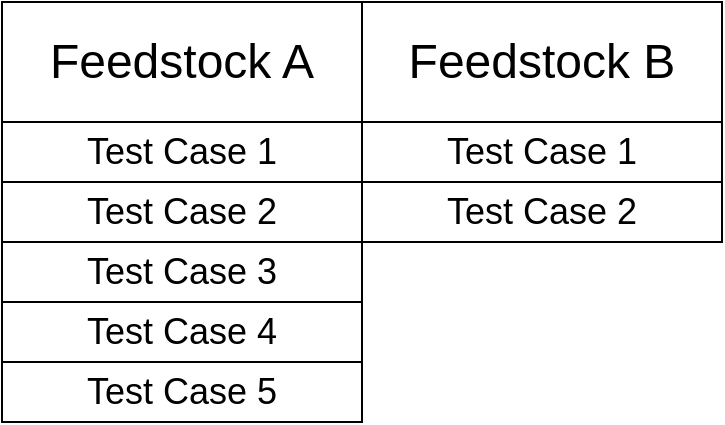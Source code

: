 <mxfile version="26.2.1" pages="3">
  <diagram name="definition-1" id="tFemIYBDGh93y24Xny5a">
    <mxGraphModel grid="1" page="1" gridSize="10" guides="1" tooltips="1" connect="1" arrows="1" fold="1" pageScale="1" pageWidth="827" pageHeight="1169" math="0" shadow="0">
      <root>
        <mxCell id="0" />
        <mxCell id="1" parent="0" />
        <mxCell id="7nfo9P92tAGmzpmhVJ9n-1" value="&lt;font style=&quot;font-size: 24px;&quot; face=&quot;Helvetica&quot;&gt;Feedstock A&lt;/font&gt;" style="rounded=0;whiteSpace=wrap;html=1;" vertex="1" parent="1">
          <mxGeometry x="170" y="90" width="180" height="60" as="geometry" />
        </mxCell>
        <mxCell id="7nfo9P92tAGmzpmhVJ9n-2" value="&lt;font style=&quot;font-size: 24px;&quot; face=&quot;Helvetica&quot;&gt;Feedstock B&lt;/font&gt;" style="rounded=0;whiteSpace=wrap;html=1;" vertex="1" parent="1">
          <mxGeometry x="350" y="90" width="180" height="60" as="geometry" />
        </mxCell>
        <mxCell id="7nfo9P92tAGmzpmhVJ9n-3" value="&lt;font style=&quot;font-size: 18px;&quot; face=&quot;Helvetica&quot;&gt;Test Case 1&lt;/font&gt;" style="rounded=0;whiteSpace=wrap;html=1;" vertex="1" parent="1">
          <mxGeometry x="170" y="150" width="180" height="30" as="geometry" />
        </mxCell>
        <mxCell id="7nfo9P92tAGmzpmhVJ9n-4" value="&lt;font style=&quot;font-size: 18px;&quot; face=&quot;Helvetica&quot;&gt;Test Case 2&lt;/font&gt;" style="rounded=0;whiteSpace=wrap;html=1;" vertex="1" parent="1">
          <mxGeometry x="170" y="180" width="180" height="30" as="geometry" />
        </mxCell>
        <mxCell id="7nfo9P92tAGmzpmhVJ9n-5" value="&lt;font style=&quot;font-size: 18px;&quot; face=&quot;Helvetica&quot;&gt;Test Case 3&lt;/font&gt;" style="rounded=0;whiteSpace=wrap;html=1;" vertex="1" parent="1">
          <mxGeometry x="170" y="210" width="180" height="30" as="geometry" />
        </mxCell>
        <mxCell id="7nfo9P92tAGmzpmhVJ9n-6" value="&lt;font style=&quot;font-size: 18px;&quot; face=&quot;Helvetica&quot;&gt;Test Case 1&lt;/font&gt;" style="rounded=0;whiteSpace=wrap;html=1;" vertex="1" parent="1">
          <mxGeometry x="350" y="150" width="180" height="30" as="geometry" />
        </mxCell>
        <mxCell id="7nfo9P92tAGmzpmhVJ9n-7" value="&lt;font style=&quot;font-size: 18px;&quot; face=&quot;Helvetica&quot;&gt;Test Case 2&lt;/font&gt;" style="rounded=0;whiteSpace=wrap;html=1;" vertex="1" parent="1">
          <mxGeometry x="350" y="180" width="180" height="30" as="geometry" />
        </mxCell>
        <mxCell id="7nfo9P92tAGmzpmhVJ9n-9" value="&lt;font style=&quot;font-size: 18px;&quot; face=&quot;Helvetica&quot;&gt;Test Case 4&lt;/font&gt;" style="rounded=0;whiteSpace=wrap;html=1;" vertex="1" parent="1">
          <mxGeometry x="170" y="240" width="180" height="30" as="geometry" />
        </mxCell>
        <mxCell id="7nfo9P92tAGmzpmhVJ9n-10" value="&lt;font style=&quot;font-size: 18px;&quot; face=&quot;Helvetica&quot;&gt;Test Case 5&lt;/font&gt;" style="rounded=0;whiteSpace=wrap;html=1;" vertex="1" parent="1">
          <mxGeometry x="170" y="270" width="180" height="30" as="geometry" />
        </mxCell>
      </root>
    </mxGraphModel>
  </diagram>
  <diagram id="DVF9HlynIdfxFiPp1heX" name="extension-2">
    <mxGraphModel grid="1" page="1" gridSize="10" guides="1" tooltips="1" connect="1" arrows="1" fold="1" pageScale="1" pageWidth="827" pageHeight="1169" math="0" shadow="0">
      <root>
        <mxCell id="0" />
        <mxCell id="1" parent="0" />
        <mxCell id="kWqnYl4Ltg1INNyz4BhD-1" value="&lt;font style=&quot;font-size: 24px;&quot; face=&quot;Helvetica&quot;&gt;Feedstock A&lt;/font&gt;" style="rounded=0;whiteSpace=wrap;html=1;" vertex="1" parent="1">
          <mxGeometry x="170" y="90" width="180" height="60" as="geometry" />
        </mxCell>
        <mxCell id="kWqnYl4Ltg1INNyz4BhD-2" value="&lt;font style=&quot;font-size: 24px;&quot; face=&quot;Helvetica&quot;&gt;Feedstock B&lt;/font&gt;" style="rounded=0;whiteSpace=wrap;html=1;" vertex="1" parent="1">
          <mxGeometry x="350" y="90" width="180" height="60" as="geometry" />
        </mxCell>
        <mxCell id="kWqnYl4Ltg1INNyz4BhD-3" value="&lt;font style=&quot;font-size: 18px;&quot; face=&quot;Helvetica&quot;&gt;Test Case 1&lt;/font&gt;" style="rounded=0;whiteSpace=wrap;html=1;" vertex="1" parent="1">
          <mxGeometry x="170" y="150" width="180" height="30" as="geometry" />
        </mxCell>
        <mxCell id="kWqnYl4Ltg1INNyz4BhD-4" value="&lt;font style=&quot;font-size: 18px;&quot; face=&quot;Helvetica&quot;&gt;Test Case 2&lt;/font&gt;" style="rounded=0;whiteSpace=wrap;html=1;" vertex="1" parent="1">
          <mxGeometry x="170" y="180" width="180" height="30" as="geometry" />
        </mxCell>
        <mxCell id="kWqnYl4Ltg1INNyz4BhD-5" value="&lt;font style=&quot;font-size: 18px;&quot; face=&quot;Helvetica&quot;&gt;Test Case 3&lt;/font&gt;" style="rounded=0;whiteSpace=wrap;html=1;" vertex="1" parent="1">
          <mxGeometry x="170" y="210" width="180" height="30" as="geometry" />
        </mxCell>
        <mxCell id="kWqnYl4Ltg1INNyz4BhD-6" value="&lt;span style=&quot;font-size: 18px;&quot;&gt;Test Case 1&lt;/span&gt;" style="rounded=0;whiteSpace=wrap;html=1;" vertex="1" parent="1">
          <mxGeometry x="350" y="150" width="180" height="30" as="geometry" />
        </mxCell>
        <mxCell id="kWqnYl4Ltg1INNyz4BhD-7" value="&lt;span style=&quot;font-size: 18px;&quot;&gt;Test Case 2&lt;/span&gt;" style="rounded=0;whiteSpace=wrap;html=1;" vertex="1" parent="1">
          <mxGeometry x="350" y="180" width="180" height="30" as="geometry" />
        </mxCell>
        <mxCell id="kWqnYl4Ltg1INNyz4BhD-8" value="&lt;span style=&quot;font-size: 18px;&quot;&gt;Test Case 4&lt;/span&gt;" style="rounded=0;whiteSpace=wrap;html=1;" vertex="1" parent="1">
          <mxGeometry x="170" y="240" width="180" height="30" as="geometry" />
        </mxCell>
        <mxCell id="kWqnYl4Ltg1INNyz4BhD-9" value="&lt;font style=&quot;font-size: 18px;&quot; face=&quot;Helvetica&quot;&gt;Test Case 5&lt;/font&gt;" style="rounded=0;whiteSpace=wrap;html=1;" vertex="1" parent="1">
          <mxGeometry x="170" y="270" width="180" height="30" as="geometry" />
        </mxCell>
        <mxCell id="kWqnYl4Ltg1INNyz4BhD-10" value="&lt;span style=&quot;font-size: 18px;&quot;&gt;Test Case 1&lt;/span&gt;" style="rounded=0;whiteSpace=wrap;html=1;fillColor=#1CFF2B;" vertex="1" parent="1">
          <mxGeometry x="350" y="210" width="180" height="30" as="geometry" />
        </mxCell>
        <mxCell id="kWqnYl4Ltg1INNyz4BhD-11" value="&lt;span style=&quot;font-size: 18px;&quot;&gt;Test Case 2&lt;/span&gt;" style="rounded=0;whiteSpace=wrap;html=1;fillColor=#1CFF2B;" vertex="1" parent="1">
          <mxGeometry x="350" y="240" width="180" height="30" as="geometry" />
        </mxCell>
        <mxCell id="kWqnYl4Ltg1INNyz4BhD-12" value="&lt;span style=&quot;font-size: 18px;&quot;&gt;Test Case 1&lt;/span&gt;" style="rounded=0;whiteSpace=wrap;html=1;fillColor=#12C91B;" vertex="1" parent="1">
          <mxGeometry x="350" y="270" width="180" height="30" as="geometry" />
        </mxCell>
        <mxCell id="kWqnYl4Ltg1INNyz4BhD-13" value="&lt;span style=&quot;font-size: 18px;&quot;&gt;Test Case 2&lt;/span&gt;" style="rounded=0;whiteSpace=wrap;html=1;fillColor=#ADADAD;" vertex="1" parent="1">
          <mxGeometry x="350" y="300" width="180" height="30" as="geometry" />
        </mxCell>
        <mxCell id="kWqnYl4Ltg1INNyz4BhD-14" value="" style="endArrow=none;html=1;rounded=0;strokeColor=#FF1E05;strokeWidth=3;" edge="1" parent="1">
          <mxGeometry width="50" height="50" relative="1" as="geometry">
            <mxPoint x="150" y="301" as="sourcePoint" />
            <mxPoint x="550" y="300" as="targetPoint" />
          </mxGeometry>
        </mxCell>
      </root>
    </mxGraphModel>
  </diagram>
  <diagram name="shuffle-3" id="mEoKGtQcbACGTiQUel3p">
    <mxGraphModel grid="1" page="1" gridSize="10" guides="1" tooltips="1" connect="1" arrows="1" fold="1" pageScale="1" pageWidth="827" pageHeight="1169" math="0" shadow="0">
      <root>
        <mxCell id="TdIP4301U5KMVTpMavxU-0" />
        <mxCell id="TdIP4301U5KMVTpMavxU-1" parent="TdIP4301U5KMVTpMavxU-0" />
        <mxCell id="TdIP4301U5KMVTpMavxU-2" value="&lt;font style=&quot;font-size: 24px;&quot; face=&quot;Helvetica&quot;&gt;Feedstock A&lt;/font&gt;" style="rounded=0;whiteSpace=wrap;html=1;" vertex="1" parent="TdIP4301U5KMVTpMavxU-1">
          <mxGeometry x="220" y="90" width="180" height="60" as="geometry" />
        </mxCell>
        <mxCell id="TdIP4301U5KMVTpMavxU-3" value="&lt;font style=&quot;font-size: 24px;&quot; face=&quot;Helvetica&quot;&gt;Feedstock B&lt;/font&gt;" style="rounded=0;whiteSpace=wrap;html=1;" vertex="1" parent="TdIP4301U5KMVTpMavxU-1">
          <mxGeometry x="400" y="90" width="180" height="60" as="geometry" />
        </mxCell>
        <mxCell id="TdIP4301U5KMVTpMavxU-4" value="&lt;font style=&quot;font-size: 18px;&quot; face=&quot;Helvetica&quot;&gt;Test Case 3&lt;/font&gt;" style="rounded=0;whiteSpace=wrap;html=1;fillColor=default;" vertex="1" parent="TdIP4301U5KMVTpMavxU-1">
          <mxGeometry x="220" y="150" width="180" height="30" as="geometry" />
        </mxCell>
        <mxCell id="TdIP4301U5KMVTpMavxU-5" value="&lt;font style=&quot;font-size: 18px;&quot; face=&quot;Helvetica&quot;&gt;Test Case 1&lt;/font&gt;" style="rounded=0;whiteSpace=wrap;html=1;" vertex="1" parent="TdIP4301U5KMVTpMavxU-1">
          <mxGeometry x="220" y="180" width="180" height="30" as="geometry" />
        </mxCell>
        <mxCell id="TdIP4301U5KMVTpMavxU-6" value="&lt;font style=&quot;font-size: 18px;&quot; face=&quot;Helvetica&quot;&gt;Test Case 4&lt;/font&gt;" style="rounded=0;whiteSpace=wrap;html=1;fillColor=default;" vertex="1" parent="TdIP4301U5KMVTpMavxU-1">
          <mxGeometry x="220" y="210" width="180" height="30" as="geometry" />
        </mxCell>
        <mxCell id="TdIP4301U5KMVTpMavxU-7" value="&lt;span style=&quot;font-size: 18px;&quot;&gt;Test Case 2&lt;/span&gt;" style="rounded=0;whiteSpace=wrap;html=1;fillColor=default;" vertex="1" parent="TdIP4301U5KMVTpMavxU-1">
          <mxGeometry x="400" y="150" width="180" height="30" as="geometry" />
        </mxCell>
        <mxCell id="TdIP4301U5KMVTpMavxU-8" value="&lt;span style=&quot;font-size: 18px;&quot;&gt;Test Case 1&lt;/span&gt;" style="rounded=0;whiteSpace=wrap;html=1;" vertex="1" parent="TdIP4301U5KMVTpMavxU-1">
          <mxGeometry x="400" y="180" width="180" height="30" as="geometry" />
        </mxCell>
        <mxCell id="TdIP4301U5KMVTpMavxU-9" value="&lt;font style=&quot;font-size: 18px;&quot; face=&quot;Helvetica&quot;&gt;Test Case 2&lt;/font&gt;" style="rounded=0;whiteSpace=wrap;html=1;" vertex="1" parent="TdIP4301U5KMVTpMavxU-1">
          <mxGeometry x="220" y="240" width="180" height="30" as="geometry" />
        </mxCell>
        <mxCell id="TdIP4301U5KMVTpMavxU-10" value="&lt;font style=&quot;font-size: 18px;&quot; face=&quot;Helvetica&quot;&gt;Test Case 5&lt;/font&gt;" style="rounded=0;whiteSpace=wrap;html=1;fillColor=default;" vertex="1" parent="TdIP4301U5KMVTpMavxU-1">
          <mxGeometry x="220" y="270" width="180" height="30" as="geometry" />
        </mxCell>
        <mxCell id="TdIP4301U5KMVTpMavxU-11" value="&lt;span style=&quot;font-size: 18px;&quot;&gt;Test Case 1&lt;/span&gt;" style="rounded=0;whiteSpace=wrap;html=1;fillColor=default;" vertex="1" parent="TdIP4301U5KMVTpMavxU-1">
          <mxGeometry x="400" y="210" width="180" height="30" as="geometry" />
        </mxCell>
        <mxCell id="TdIP4301U5KMVTpMavxU-12" value="&lt;span style=&quot;font-size: 18px;&quot;&gt;Test Case 2&lt;/span&gt;" style="rounded=0;whiteSpace=wrap;html=1;fillColor=default;" vertex="1" parent="TdIP4301U5KMVTpMavxU-1">
          <mxGeometry x="400" y="240" width="180" height="30" as="geometry" />
        </mxCell>
        <mxCell id="TdIP4301U5KMVTpMavxU-13" value="&lt;span style=&quot;font-size: 18px;&quot;&gt;Test Case 1&lt;/span&gt;" style="rounded=0;whiteSpace=wrap;html=1;fillColor=default;" vertex="1" parent="TdIP4301U5KMVTpMavxU-1">
          <mxGeometry x="400" y="270" width="180" height="30" as="geometry" />
        </mxCell>
        <mxCell id="im66Gs4cK9GuiV3HZRhM-3" value="&lt;font style=&quot;font-size: 18px;&quot; face=&quot;Helvetica&quot;&gt;Scenario 1&lt;/font&gt;" style="rounded=0;whiteSpace=wrap;html=1;fillColor=default;" vertex="1" parent="TdIP4301U5KMVTpMavxU-1">
          <mxGeometry x="40" y="150" width="180" height="30" as="geometry" />
        </mxCell>
        <mxCell id="im66Gs4cK9GuiV3HZRhM-4" value="&lt;font style=&quot;font-size: 18px;&quot; face=&quot;Helvetica&quot;&gt;Scenario 2&lt;/font&gt;" style="rounded=0;whiteSpace=wrap;html=1;" vertex="1" parent="TdIP4301U5KMVTpMavxU-1">
          <mxGeometry x="40" y="180" width="180" height="30" as="geometry" />
        </mxCell>
        <mxCell id="im66Gs4cK9GuiV3HZRhM-5" value="&lt;font style=&quot;font-size: 18px;&quot; face=&quot;Helvetica&quot;&gt;Scenario 3&lt;/font&gt;" style="rounded=0;whiteSpace=wrap;html=1;fillColor=default;" vertex="1" parent="TdIP4301U5KMVTpMavxU-1">
          <mxGeometry x="40" y="210" width="180" height="30" as="geometry" />
        </mxCell>
        <mxCell id="im66Gs4cK9GuiV3HZRhM-6" value="&lt;font style=&quot;font-size: 18px;&quot; face=&quot;Helvetica&quot;&gt;Scenario 4&lt;/font&gt;" style="rounded=0;whiteSpace=wrap;html=1;" vertex="1" parent="TdIP4301U5KMVTpMavxU-1">
          <mxGeometry x="40" y="240" width="180" height="30" as="geometry" />
        </mxCell>
        <mxCell id="im66Gs4cK9GuiV3HZRhM-7" value="&lt;font style=&quot;font-size: 18px;&quot; face=&quot;Helvetica&quot;&gt;Scenario 5&lt;/font&gt;" style="rounded=0;whiteSpace=wrap;html=1;fillColor=default;" vertex="1" parent="TdIP4301U5KMVTpMavxU-1">
          <mxGeometry x="40" y="270" width="180" height="30" as="geometry" />
        </mxCell>
      </root>
    </mxGraphModel>
  </diagram>
</mxfile>
